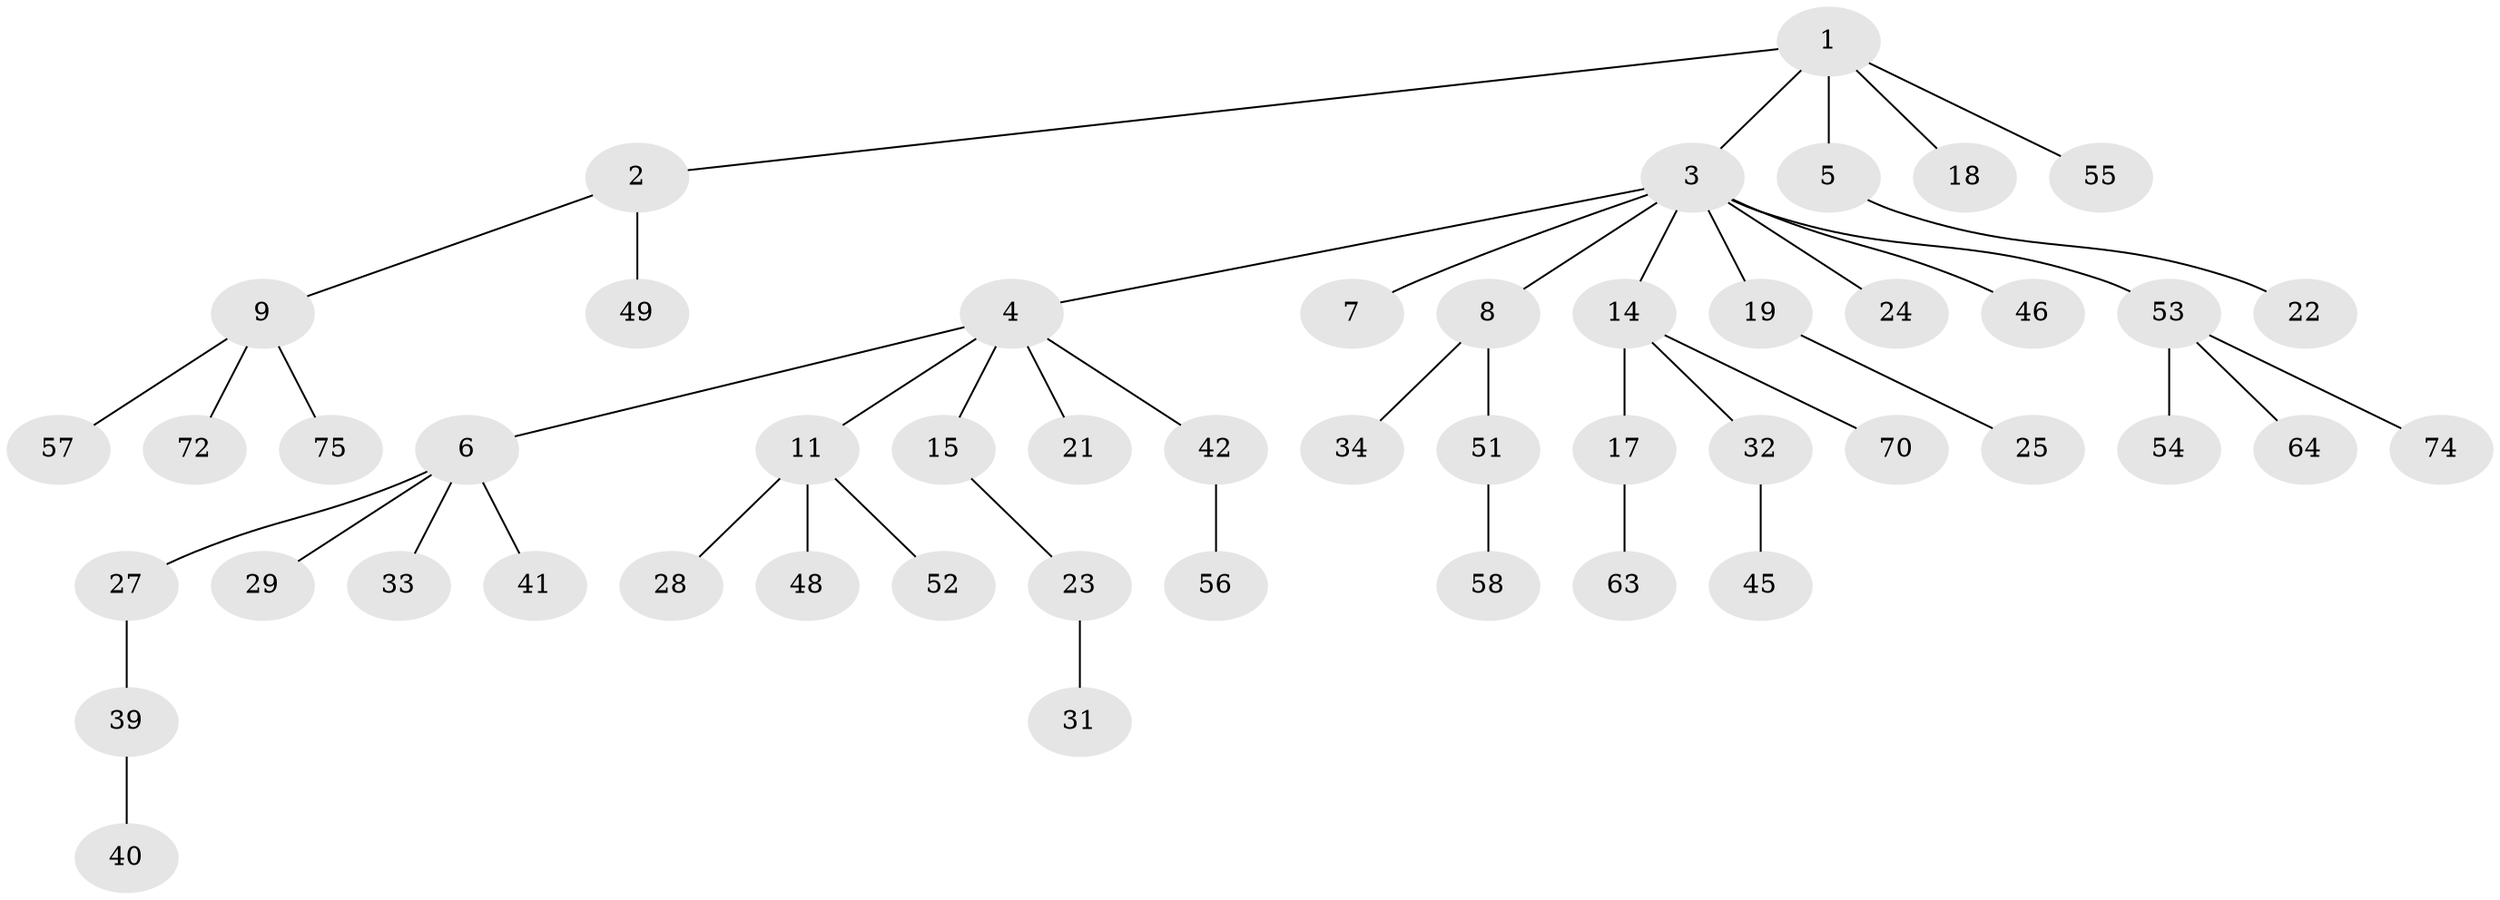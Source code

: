 // Generated by graph-tools (version 1.1) at 2025/24/03/03/25 07:24:08]
// undirected, 49 vertices, 48 edges
graph export_dot {
graph [start="1"]
  node [color=gray90,style=filled];
  1 [super="+66"];
  2 [super="+44"];
  3 [super="+12"];
  4 [super="+16"];
  5 [super="+73"];
  6 [super="+13"];
  7;
  8 [super="+36"];
  9 [super="+10"];
  11 [super="+38"];
  14 [super="+20"];
  15 [super="+26"];
  17;
  18;
  19 [super="+37"];
  21;
  22 [super="+35"];
  23 [super="+30"];
  24 [super="+76"];
  25 [super="+47"];
  27;
  28;
  29;
  31 [super="+68"];
  32 [super="+61"];
  33;
  34 [super="+60"];
  39 [super="+43"];
  40;
  41;
  42;
  45 [super="+50"];
  46 [super="+65"];
  48;
  49;
  51 [super="+69"];
  52;
  53 [super="+59"];
  54;
  55;
  56 [super="+71"];
  57 [super="+62"];
  58;
  63;
  64 [super="+67"];
  70;
  72;
  74;
  75;
  1 -- 2;
  1 -- 3;
  1 -- 5;
  1 -- 18;
  1 -- 55;
  2 -- 9;
  2 -- 49;
  3 -- 4;
  3 -- 7;
  3 -- 8;
  3 -- 53;
  3 -- 19;
  3 -- 14;
  3 -- 24;
  3 -- 46;
  4 -- 6;
  4 -- 11;
  4 -- 15;
  4 -- 21;
  4 -- 42;
  5 -- 22;
  6 -- 27;
  6 -- 33;
  6 -- 41;
  6 -- 29;
  8 -- 34;
  8 -- 51;
  9 -- 57;
  9 -- 72;
  9 -- 75;
  11 -- 28;
  11 -- 52;
  11 -- 48;
  14 -- 17;
  14 -- 32;
  14 -- 70;
  15 -- 23;
  17 -- 63;
  19 -- 25;
  23 -- 31;
  27 -- 39;
  32 -- 45;
  39 -- 40;
  42 -- 56;
  51 -- 58;
  53 -- 54;
  53 -- 64;
  53 -- 74;
}
